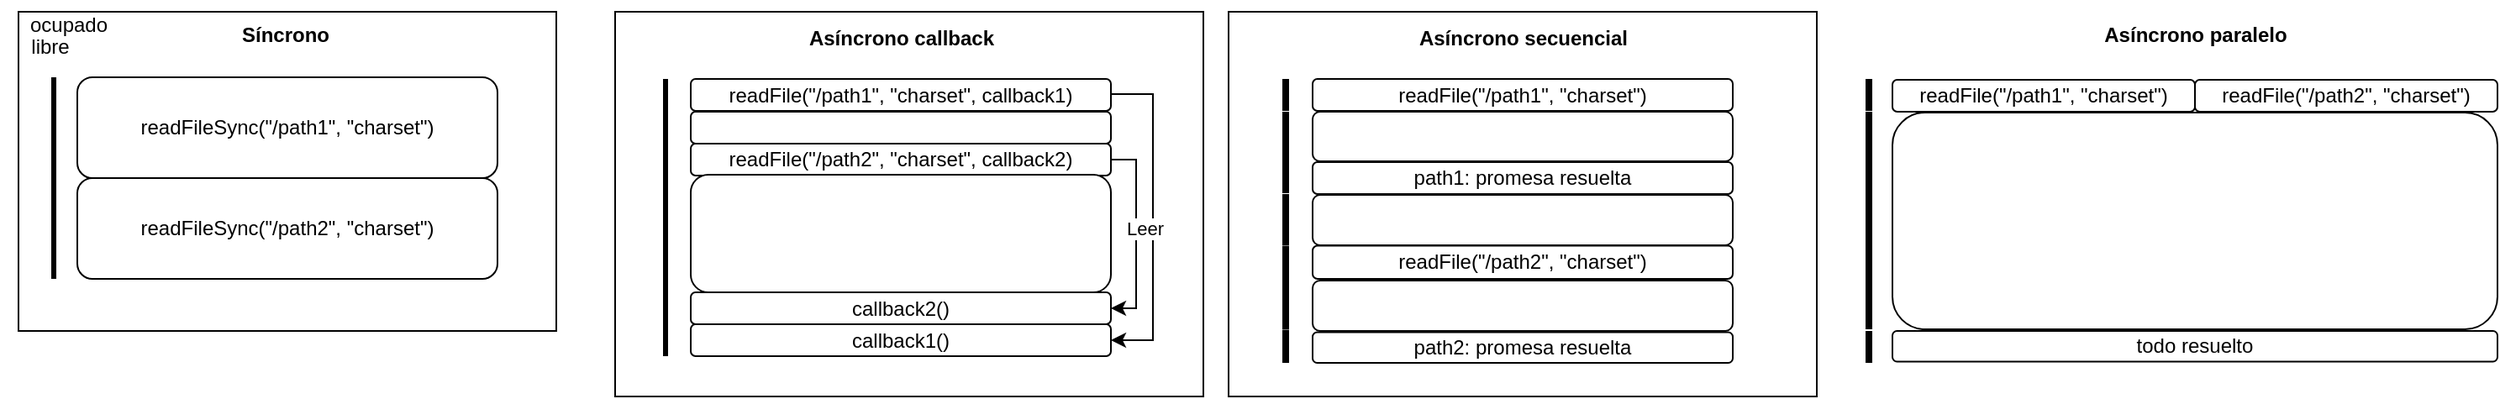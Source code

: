 <mxfile version="28.2.0">
  <diagram name="Página-1" id="4vAA6-LfkqkJaONuwYmr">
    <mxGraphModel dx="819" dy="456" grid="1" gridSize="10" guides="1" tooltips="1" connect="1" arrows="1" fold="1" page="1" pageScale="1" pageWidth="827" pageHeight="1169" math="0" shadow="0">
      <root>
        <mxCell id="0" />
        <mxCell id="1" parent="0" />
        <mxCell id="YmZyUVctugemeGa0tmNT-90" value="" style="rounded=0;whiteSpace=wrap;html=1;" vertex="1" parent="1">
          <mxGeometry x="945" y="81" width="350" height="229" as="geometry" />
        </mxCell>
        <mxCell id="YmZyUVctugemeGa0tmNT-89" value="" style="rounded=0;whiteSpace=wrap;html=1;" vertex="1" parent="1">
          <mxGeometry x="580" y="81" width="350" height="229" as="geometry" />
        </mxCell>
        <mxCell id="YmZyUVctugemeGa0tmNT-28" style="edgeStyle=orthogonalEdgeStyle;rounded=0;orthogonalLoop=1;jettySize=auto;html=1;entryX=1;entryY=0.5;entryDx=0;entryDy=0;" edge="1" parent="1" target="YmZyUVctugemeGa0tmNT-18">
          <mxGeometry relative="1" as="geometry">
            <mxPoint x="875" y="130" as="sourcePoint" />
            <mxPoint x="875" y="258.75" as="targetPoint" />
            <Array as="points">
              <mxPoint x="900" y="130" />
              <mxPoint x="900" y="276" />
            </Array>
          </mxGeometry>
        </mxCell>
        <mxCell id="YmZyUVctugemeGa0tmNT-9" value="" style="rounded=0;whiteSpace=wrap;html=1;" vertex="1" parent="1">
          <mxGeometry x="225" y="81" width="320" height="190" as="geometry" />
        </mxCell>
        <mxCell id="YmZyUVctugemeGa0tmNT-2" value="readFileSync(&quot;/path1&quot;, &quot;charset&quot;)" style="rounded=1;whiteSpace=wrap;html=1;fillColor=light-dark(#FFFFFF,#EC4A4D);" vertex="1" parent="1">
          <mxGeometry x="260" y="120" width="250" height="60" as="geometry" />
        </mxCell>
        <mxCell id="YmZyUVctugemeGa0tmNT-5" value="readFileSync(&quot;/path2&quot;, &quot;charset&quot;)" style="rounded=1;whiteSpace=wrap;html=1;fillColor=light-dark(#FFFFFF,#EC4A4D);" vertex="1" parent="1">
          <mxGeometry x="260" y="180" width="250" height="60" as="geometry" />
        </mxCell>
        <mxCell id="YmZyUVctugemeGa0tmNT-8" value="Síncrono" style="text;html=1;align=center;verticalAlign=middle;whiteSpace=wrap;rounded=0;fontStyle=1" vertex="1" parent="1">
          <mxGeometry x="354" y="80" width="60" height="30" as="geometry" />
        </mxCell>
        <mxCell id="YmZyUVctugemeGa0tmNT-11" value="readFile(&quot;/path1&quot;, &quot;charset&quot;, callback1)" style="rounded=1;whiteSpace=wrap;html=1;fillColor=light-dark(#FFFFFF,#EC4A4D);fillStyle=solid;" vertex="1" parent="1">
          <mxGeometry x="625" y="121" width="250" height="19" as="geometry" />
        </mxCell>
        <mxCell id="YmZyUVctugemeGa0tmNT-29" style="edgeStyle=orthogonalEdgeStyle;rounded=0;orthogonalLoop=1;jettySize=auto;html=1;entryX=1;entryY=0.5;entryDx=0;entryDy=0;" edge="1" parent="1" source="YmZyUVctugemeGa0tmNT-12" target="YmZyUVctugemeGa0tmNT-17">
          <mxGeometry relative="1" as="geometry">
            <Array as="points">
              <mxPoint x="890" y="169.0" />
              <mxPoint x="890" y="258" />
            </Array>
          </mxGeometry>
        </mxCell>
        <mxCell id="YmZyUVctugemeGa0tmNT-88" value="Leer" style="edgeLabel;html=1;align=center;verticalAlign=middle;resizable=0;points=[];labelBackgroundColor=light-dark(#FFFFFF,#000000);" vertex="1" connectable="0" parent="YmZyUVctugemeGa0tmNT-29">
          <mxGeometry x="-0.165" relative="1" as="geometry">
            <mxPoint x="5" y="6" as="offset" />
          </mxGeometry>
        </mxCell>
        <mxCell id="YmZyUVctugemeGa0tmNT-12" value="readFile(&quot;/path2&quot;, &quot;charset&quot;, callback2)" style="rounded=1;whiteSpace=wrap;html=1;fillColor=light-dark(#FFFFFF,#EC4A4D);" vertex="1" parent="1">
          <mxGeometry x="625" y="159.5" width="250" height="19" as="geometry" />
        </mxCell>
        <mxCell id="YmZyUVctugemeGa0tmNT-14" value="Asíncrono callback" style="text;html=1;align=center;verticalAlign=middle;whiteSpace=wrap;rounded=0;fontStyle=1" vertex="1" parent="1">
          <mxGeometry x="659.5" y="82" width="181" height="30" as="geometry" />
        </mxCell>
        <mxCell id="YmZyUVctugemeGa0tmNT-15" value="" style="rounded=1;whiteSpace=wrap;html=1;fillColor=light-dark(#FFFFFF,#46A761);" vertex="1" parent="1">
          <mxGeometry x="625" y="140.5" width="250" height="19" as="geometry" />
        </mxCell>
        <mxCell id="YmZyUVctugemeGa0tmNT-16" value="" style="rounded=1;whiteSpace=wrap;html=1;fillColor=light-dark(#FFFFFF,#46A761);" vertex="1" parent="1">
          <mxGeometry x="625" y="178" width="250" height="70" as="geometry" />
        </mxCell>
        <mxCell id="YmZyUVctugemeGa0tmNT-17" value="callback2()" style="rounded=1;whiteSpace=wrap;html=1;fillColor=light-dark(#FFFFFF,#EC4A4D);" vertex="1" parent="1">
          <mxGeometry x="625" y="248" width="250" height="19" as="geometry" />
        </mxCell>
        <mxCell id="YmZyUVctugemeGa0tmNT-18" value="callback1()" style="rounded=1;whiteSpace=wrap;html=1;fillColor=light-dark(#FFFFFF,#EC4A4D);" vertex="1" parent="1">
          <mxGeometry x="625" y="267" width="250" height="19" as="geometry" />
        </mxCell>
        <mxCell id="YmZyUVctugemeGa0tmNT-32" value="readFile(&quot;/path1&quot;, &quot;charset&quot;)" style="rounded=1;whiteSpace=wrap;html=1;fillColor=light-dark(#FFFFFF,#EC4A4D);fillStyle=solid;" vertex="1" parent="1">
          <mxGeometry x="995" y="121" width="250" height="19" as="geometry" />
        </mxCell>
        <mxCell id="YmZyUVctugemeGa0tmNT-34" value="path1: promesa resuelta" style="rounded=1;whiteSpace=wrap;html=1;fillColor=light-dark(#FFFFFF,#EC4A4D);" vertex="1" parent="1">
          <mxGeometry x="995" y="170.5" width="250" height="19" as="geometry" />
        </mxCell>
        <mxCell id="YmZyUVctugemeGa0tmNT-36" value="Asíncrono secuencial" style="text;html=1;align=center;verticalAlign=middle;whiteSpace=wrap;rounded=0;fontStyle=1" vertex="1" parent="1">
          <mxGeometry x="1029.5" y="82" width="181" height="30" as="geometry" />
        </mxCell>
        <mxCell id="YmZyUVctugemeGa0tmNT-38" value="" style="rounded=1;whiteSpace=wrap;html=1;fillColor=light-dark(#FFFFFF,#46A761);" vertex="1" parent="1">
          <mxGeometry x="995" y="140.5" width="250" height="29.5" as="geometry" />
        </mxCell>
        <mxCell id="YmZyUVctugemeGa0tmNT-39" value="" style="rounded=1;whiteSpace=wrap;html=1;fillColor=light-dark(#FFFFFF,#46A761);" vertex="1" parent="1">
          <mxGeometry x="995" y="190" width="250" height="30" as="geometry" />
        </mxCell>
        <mxCell id="YmZyUVctugemeGa0tmNT-46" value="readFile(&quot;/path2&quot;, &quot;charset&quot;)" style="rounded=1;whiteSpace=wrap;html=1;fillColor=light-dark(#FFFFFF,#EC4A4D);fillStyle=solid;" vertex="1" parent="1">
          <mxGeometry x="995" y="220.25" width="250" height="19.75" as="geometry" />
        </mxCell>
        <mxCell id="YmZyUVctugemeGa0tmNT-47" value="path2: promesa resuelta" style="rounded=1;whiteSpace=wrap;html=1;fillColor=light-dark(#FFFFFF,#EC4A4D);" vertex="1" parent="1">
          <mxGeometry x="995" y="271.75" width="250" height="18.25" as="geometry" />
        </mxCell>
        <mxCell id="YmZyUVctugemeGa0tmNT-56" value="" style="endArrow=none;html=1;rounded=0;exitX=0.5;exitY=1;exitDx=0;exitDy=0;entryX=0.5;entryY=1;entryDx=0;entryDy=0;strokeWidth=3;strokeColor=light-dark(#000000,#EC4A4D);" edge="1" parent="1">
          <mxGeometry width="50" height="50" relative="1" as="geometry">
            <mxPoint x="246" y="240" as="sourcePoint" />
            <mxPoint x="246" y="180" as="targetPoint" />
          </mxGeometry>
        </mxCell>
        <mxCell id="YmZyUVctugemeGa0tmNT-58" value="" style="endArrow=none;html=1;rounded=0;exitX=0.5;exitY=1;exitDx=0;exitDy=0;entryX=0.5;entryY=1;entryDx=0;entryDy=0;strokeWidth=3;strokeColor=light-dark(#000000,#EC4A4D);" edge="1" parent="1">
          <mxGeometry width="50" height="50" relative="1" as="geometry">
            <mxPoint x="246" y="180" as="sourcePoint" />
            <mxPoint x="246" y="120" as="targetPoint" />
          </mxGeometry>
        </mxCell>
        <mxCell id="YmZyUVctugemeGa0tmNT-59" value="" style="endArrow=none;html=1;rounded=0;entryX=0.5;entryY=0;entryDx=0;entryDy=0;exitX=0.5;exitY=1;exitDx=0;exitDy=0;strokeWidth=3;strokeColor=light-dark(#000000,#EC4A4D);" edge="1" parent="1">
          <mxGeometry width="50" height="50" relative="1" as="geometry">
            <mxPoint x="610" y="140" as="sourcePoint" />
            <mxPoint x="610" y="121" as="targetPoint" />
          </mxGeometry>
        </mxCell>
        <mxCell id="YmZyUVctugemeGa0tmNT-60" value="" style="endArrow=none;html=1;rounded=0;entryX=0.5;entryY=0;entryDx=0;entryDy=0;exitX=0.5;exitY=1;exitDx=0;exitDy=0;strokeWidth=3;strokeColor=light-dark(#000000,#46A761);" edge="1" parent="1">
          <mxGeometry width="50" height="50" relative="1" as="geometry">
            <mxPoint x="610" y="159" as="sourcePoint" />
            <mxPoint x="610" y="140" as="targetPoint" />
          </mxGeometry>
        </mxCell>
        <mxCell id="YmZyUVctugemeGa0tmNT-61" value="" style="endArrow=none;html=1;rounded=0;entryX=0.5;entryY=0;entryDx=0;entryDy=0;exitX=0.5;exitY=1;exitDx=0;exitDy=0;strokeWidth=3;strokeColor=light-dark(#000000,#EC4A4D);" edge="1" parent="1">
          <mxGeometry width="50" height="50" relative="1" as="geometry">
            <mxPoint x="610" y="178" as="sourcePoint" />
            <mxPoint x="610" y="159" as="targetPoint" />
          </mxGeometry>
        </mxCell>
        <mxCell id="YmZyUVctugemeGa0tmNT-62" value="" style="endArrow=none;html=1;rounded=0;entryX=0.5;entryY=0;entryDx=0;entryDy=0;exitX=0.5;exitY=1;exitDx=0;exitDy=0;strokeWidth=3;strokeColor=light-dark(#000000,#46A761);" edge="1" parent="1">
          <mxGeometry width="50" height="50" relative="1" as="geometry">
            <mxPoint x="610" y="248" as="sourcePoint" />
            <mxPoint x="610" y="178" as="targetPoint" />
          </mxGeometry>
        </mxCell>
        <mxCell id="YmZyUVctugemeGa0tmNT-63" value="" style="endArrow=none;html=1;rounded=0;entryX=0.5;entryY=0;entryDx=0;entryDy=0;exitX=0.5;exitY=1;exitDx=0;exitDy=0;strokeWidth=3;strokeColor=light-dark(#000000,#EC4A4D);" edge="1" parent="1">
          <mxGeometry width="50" height="50" relative="1" as="geometry">
            <mxPoint x="610" y="267" as="sourcePoint" />
            <mxPoint x="610" y="248" as="targetPoint" />
          </mxGeometry>
        </mxCell>
        <mxCell id="YmZyUVctugemeGa0tmNT-65" value="" style="endArrow=none;html=1;rounded=0;entryX=0.5;entryY=0;entryDx=0;entryDy=0;exitX=0.5;exitY=1;exitDx=0;exitDy=0;strokeWidth=3;strokeColor=light-dark(#000000,#EC4A4D);" edge="1" parent="1">
          <mxGeometry width="50" height="50" relative="1" as="geometry">
            <mxPoint x="610" y="286" as="sourcePoint" />
            <mxPoint x="610" y="267" as="targetPoint" />
          </mxGeometry>
        </mxCell>
        <mxCell id="YmZyUVctugemeGa0tmNT-66" value="readFile(&quot;/path1&quot;, &quot;charset&quot;)" style="rounded=1;whiteSpace=wrap;html=1;fillColor=light-dark(#FFFFFF,#EC4A4D);fillStyle=solid;" vertex="1" parent="1">
          <mxGeometry x="1340" y="121.5" width="180" height="19" as="geometry" />
        </mxCell>
        <mxCell id="YmZyUVctugemeGa0tmNT-68" value="readFile(&quot;/path2&quot;, &quot;charset&quot;)" style="rounded=1;whiteSpace=wrap;html=1;fillColor=light-dark(#FFFFFF,#EC4A4D);fillStyle=solid;" vertex="1" parent="1">
          <mxGeometry x="1520" y="121.5" width="180" height="19" as="geometry" />
        </mxCell>
        <mxCell id="YmZyUVctugemeGa0tmNT-70" value="" style="rounded=1;whiteSpace=wrap;html=1;fillColor=light-dark(#FFFFFF,#46A761);" vertex="1" parent="1">
          <mxGeometry x="1340" y="141" width="360" height="129" as="geometry" />
        </mxCell>
        <mxCell id="YmZyUVctugemeGa0tmNT-71" value="todo resuelto" style="rounded=1;whiteSpace=wrap;html=1;fillColor=light-dark(#FFFFFF,#EC4A4D);" vertex="1" parent="1">
          <mxGeometry x="1340" y="271" width="360" height="18.25" as="geometry" />
        </mxCell>
        <mxCell id="YmZyUVctugemeGa0tmNT-72" value="Asíncrono paralelo" style="text;html=1;align=center;verticalAlign=middle;whiteSpace=wrap;rounded=0;fontStyle=1" vertex="1" parent="1">
          <mxGeometry x="1429.5" y="80" width="181" height="30" as="geometry" />
        </mxCell>
        <mxCell id="YmZyUVctugemeGa0tmNT-73" value="" style="endArrow=none;html=1;rounded=0;exitX=0.5;exitY=0;exitDx=0;exitDy=0;entryX=0.5;entryY=1;entryDx=0;entryDy=0;strokeWidth=4;strokeColor=light-dark(#000000,#EC4A4D);" edge="1" parent="1">
          <mxGeometry width="50" height="50" relative="1" as="geometry">
            <mxPoint x="979" y="121.0" as="sourcePoint" />
            <mxPoint x="979" y="140" as="targetPoint" />
          </mxGeometry>
        </mxCell>
        <mxCell id="YmZyUVctugemeGa0tmNT-74" value="" style="endArrow=none;html=1;rounded=0;exitX=0.5;exitY=0;exitDx=0;exitDy=0;entryX=0.5;entryY=1;entryDx=0;entryDy=0;strokeWidth=4;strokeColor=light-dark(#000000,#46A761);" edge="1" parent="1">
          <mxGeometry width="50" height="50" relative="1" as="geometry">
            <mxPoint x="979" y="140.5" as="sourcePoint" />
            <mxPoint x="979" y="170.0" as="targetPoint" />
          </mxGeometry>
        </mxCell>
        <mxCell id="YmZyUVctugemeGa0tmNT-75" value="" style="endArrow=none;html=1;rounded=0;exitX=0.5;exitY=0;exitDx=0;exitDy=0;entryX=0.5;entryY=1;entryDx=0;entryDy=0;strokeWidth=4;strokeColor=light-dark(#000000,#EC4A4D);" edge="1" parent="1">
          <mxGeometry width="50" height="50" relative="1" as="geometry">
            <mxPoint x="979" y="170" as="sourcePoint" />
            <mxPoint x="979" y="189.0" as="targetPoint" />
          </mxGeometry>
        </mxCell>
        <mxCell id="YmZyUVctugemeGa0tmNT-76" value="" style="endArrow=none;html=1;rounded=0;exitX=0.5;exitY=0;exitDx=0;exitDy=0;strokeWidth=4;strokeColor=light-dark(#000000,#46A761);" edge="1" parent="1">
          <mxGeometry width="50" height="50" relative="1" as="geometry">
            <mxPoint x="979" y="189.5" as="sourcePoint" />
            <mxPoint x="979" y="220" as="targetPoint" />
          </mxGeometry>
        </mxCell>
        <mxCell id="YmZyUVctugemeGa0tmNT-78" value="" style="rounded=1;whiteSpace=wrap;html=1;fillColor=light-dark(#FFFFFF,#46A761);" vertex="1" parent="1">
          <mxGeometry x="995" y="241" width="250" height="30" as="geometry" />
        </mxCell>
        <mxCell id="YmZyUVctugemeGa0tmNT-79" value="" style="endArrow=none;html=1;rounded=0;exitX=0.5;exitY=0;exitDx=0;exitDy=0;strokeWidth=4;entryX=0.5;entryY=1;entryDx=0;entryDy=0;strokeColor=light-dark(#000000,#EC4A4D);" edge="1" parent="1">
          <mxGeometry width="50" height="50" relative="1" as="geometry">
            <mxPoint x="979" y="220.25" as="sourcePoint" />
            <mxPoint x="979" y="240" as="targetPoint" />
          </mxGeometry>
        </mxCell>
        <mxCell id="YmZyUVctugemeGa0tmNT-80" value="" style="endArrow=none;html=1;rounded=0;exitX=0.5;exitY=0;exitDx=0;exitDy=0;strokeWidth=4;strokeColor=light-dark(#000000,#46A761);" edge="1" parent="1">
          <mxGeometry width="50" height="50" relative="1" as="geometry">
            <mxPoint x="979" y="239.5" as="sourcePoint" />
            <mxPoint x="979" y="270" as="targetPoint" />
          </mxGeometry>
        </mxCell>
        <mxCell id="YmZyUVctugemeGa0tmNT-81" value="" style="endArrow=none;html=1;rounded=0;exitX=0.5;exitY=0;exitDx=0;exitDy=0;strokeWidth=4;entryX=0.5;entryY=1;entryDx=0;entryDy=0;strokeColor=light-dark(#000000,#EC4A4D);" edge="1" parent="1">
          <mxGeometry width="50" height="50" relative="1" as="geometry">
            <mxPoint x="979" y="270.25" as="sourcePoint" />
            <mxPoint x="979" y="290" as="targetPoint" />
          </mxGeometry>
        </mxCell>
        <mxCell id="YmZyUVctugemeGa0tmNT-83" value="" style="endArrow=none;html=1;rounded=0;exitX=0.5;exitY=0;exitDx=0;exitDy=0;strokeWidth=4;strokeColor=light-dark(#000000,#46A761);" edge="1" parent="1">
          <mxGeometry width="50" height="50" relative="1" as="geometry">
            <mxPoint x="1326" y="140.5" as="sourcePoint" />
            <mxPoint x="1326" y="270" as="targetPoint" />
          </mxGeometry>
        </mxCell>
        <mxCell id="YmZyUVctugemeGa0tmNT-84" value="" style="endArrow=none;html=1;rounded=0;exitX=0.5;exitY=0;exitDx=0;exitDy=0;entryX=0.5;entryY=1;entryDx=0;entryDy=0;strokeWidth=4;strokeColor=light-dark(#000000,#EC4A4D);" edge="1" parent="1">
          <mxGeometry width="50" height="50" relative="1" as="geometry">
            <mxPoint x="1326" y="121" as="sourcePoint" />
            <mxPoint x="1326" y="140.0" as="targetPoint" />
          </mxGeometry>
        </mxCell>
        <mxCell id="YmZyUVctugemeGa0tmNT-85" value="" style="endArrow=none;html=1;rounded=0;exitX=0.5;exitY=0;exitDx=0;exitDy=0;entryX=0.5;entryY=1;entryDx=0;entryDy=0;strokeWidth=4;strokeColor=light-dark(#000000,#EC4A4D);" edge="1" parent="1">
          <mxGeometry width="50" height="50" relative="1" as="geometry">
            <mxPoint x="1326" y="271" as="sourcePoint" />
            <mxPoint x="1326" y="290.0" as="targetPoint" />
          </mxGeometry>
        </mxCell>
        <mxCell id="YmZyUVctugemeGa0tmNT-86" value="ocupado" style="text;html=1;align=center;verticalAlign=middle;whiteSpace=wrap;rounded=0;fontColor=light-dark(#000000,#EC4A4D);" vertex="1" parent="1">
          <mxGeometry x="225" y="74" width="60" height="30" as="geometry" />
        </mxCell>
        <mxCell id="YmZyUVctugemeGa0tmNT-87" value="libre" style="text;html=1;align=center;verticalAlign=middle;whiteSpace=wrap;rounded=0;fontColor=light-dark(#000000,#46A761);" vertex="1" parent="1">
          <mxGeometry x="214" y="87" width="60" height="30" as="geometry" />
        </mxCell>
      </root>
    </mxGraphModel>
  </diagram>
</mxfile>
